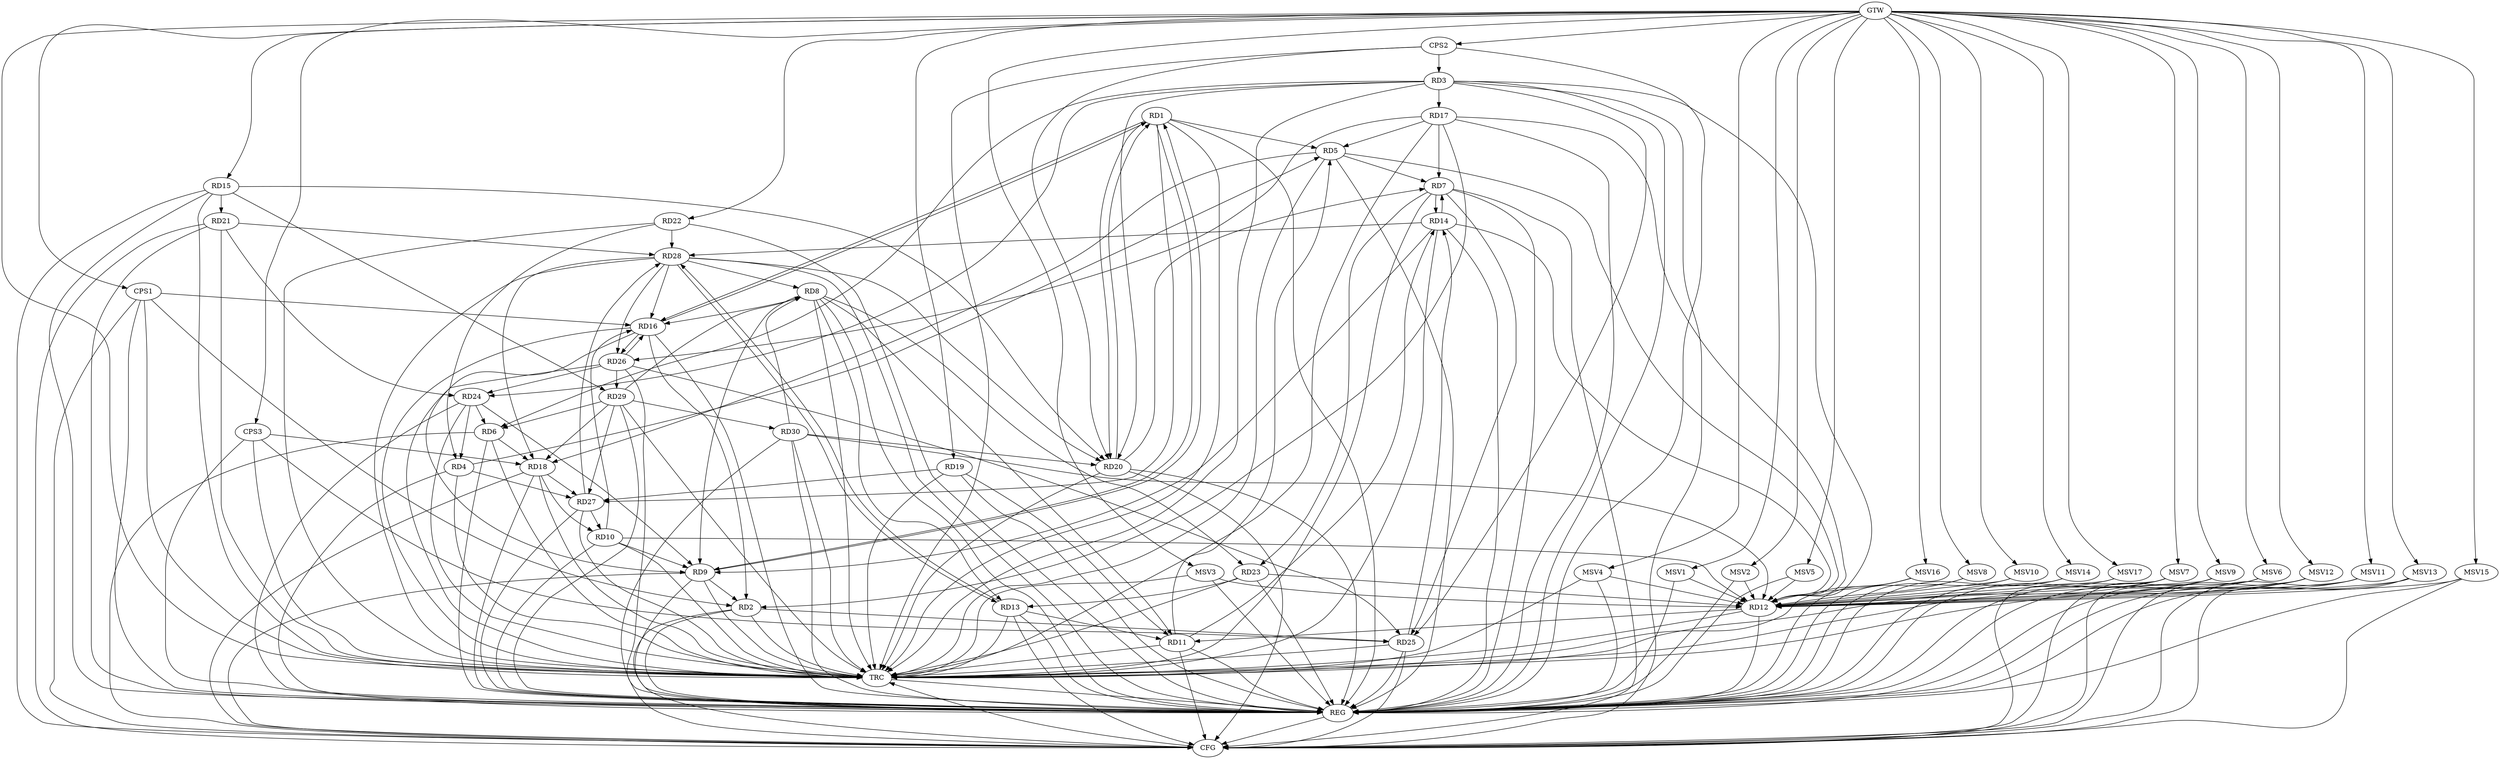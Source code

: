 strict digraph G {
  RD1 [ label="RD1" ];
  RD2 [ label="RD2" ];
  RD3 [ label="RD3" ];
  RD4 [ label="RD4" ];
  RD5 [ label="RD5" ];
  RD6 [ label="RD6" ];
  RD7 [ label="RD7" ];
  RD8 [ label="RD8" ];
  RD9 [ label="RD9" ];
  RD10 [ label="RD10" ];
  RD11 [ label="RD11" ];
  RD12 [ label="RD12" ];
  RD13 [ label="RD13" ];
  RD14 [ label="RD14" ];
  RD15 [ label="RD15" ];
  RD16 [ label="RD16" ];
  RD17 [ label="RD17" ];
  RD18 [ label="RD18" ];
  RD19 [ label="RD19" ];
  RD20 [ label="RD20" ];
  RD21 [ label="RD21" ];
  RD22 [ label="RD22" ];
  RD23 [ label="RD23" ];
  RD24 [ label="RD24" ];
  RD25 [ label="RD25" ];
  RD26 [ label="RD26" ];
  RD27 [ label="RD27" ];
  RD28 [ label="RD28" ];
  RD29 [ label="RD29" ];
  RD30 [ label="RD30" ];
  CPS1 [ label="CPS1" ];
  CPS2 [ label="CPS2" ];
  CPS3 [ label="CPS3" ];
  GTW [ label="GTW" ];
  REG [ label="REG" ];
  CFG [ label="CFG" ];
  TRC [ label="TRC" ];
  MSV1 [ label="MSV1" ];
  MSV2 [ label="MSV2" ];
  MSV3 [ label="MSV3" ];
  MSV4 [ label="MSV4" ];
  MSV5 [ label="MSV5" ];
  MSV6 [ label="MSV6" ];
  MSV7 [ label="MSV7" ];
  MSV8 [ label="MSV8" ];
  MSV9 [ label="MSV9" ];
  MSV10 [ label="MSV10" ];
  MSV11 [ label="MSV11" ];
  MSV12 [ label="MSV12" ];
  MSV13 [ label="MSV13" ];
  MSV14 [ label="MSV14" ];
  MSV15 [ label="MSV15" ];
  MSV16 [ label="MSV16" ];
  MSV17 [ label="MSV17" ];
  RD1 -> RD5;
  RD1 -> RD9;
  RD9 -> RD1;
  RD1 -> RD16;
  RD16 -> RD1;
  RD1 -> RD20;
  RD20 -> RD1;
  RD1 -> RD27;
  RD9 -> RD2;
  RD16 -> RD2;
  RD17 -> RD2;
  RD2 -> RD25;
  RD3 -> RD6;
  RD3 -> RD12;
  RD3 -> RD17;
  RD3 -> RD20;
  RD3 -> RD24;
  RD3 -> RD25;
  RD4 -> RD5;
  RD22 -> RD4;
  RD24 -> RD4;
  RD4 -> RD27;
  RD5 -> RD7;
  RD11 -> RD5;
  RD5 -> RD12;
  RD17 -> RD5;
  RD5 -> RD18;
  RD6 -> RD18;
  RD24 -> RD6;
  RD29 -> RD6;
  RD7 -> RD14;
  RD14 -> RD7;
  RD17 -> RD7;
  RD20 -> RD7;
  RD7 -> RD23;
  RD7 -> RD25;
  RD8 -> RD9;
  RD8 -> RD11;
  RD8 -> RD13;
  RD8 -> RD16;
  RD8 -> RD23;
  RD28 -> RD8;
  RD29 -> RD8;
  RD30 -> RD8;
  RD10 -> RD9;
  RD14 -> RD9;
  RD16 -> RD9;
  RD24 -> RD9;
  RD10 -> RD12;
  RD10 -> RD16;
  RD18 -> RD10;
  RD27 -> RD10;
  RD12 -> RD11;
  RD13 -> RD11;
  RD11 -> RD14;
  RD19 -> RD11;
  RD14 -> RD12;
  RD17 -> RD12;
  RD23 -> RD12;
  RD30 -> RD12;
  RD23 -> RD13;
  RD13 -> RD28;
  RD28 -> RD13;
  RD25 -> RD14;
  RD14 -> RD28;
  RD15 -> RD20;
  RD15 -> RD21;
  RD15 -> RD29;
  RD16 -> RD26;
  RD26 -> RD16;
  RD28 -> RD16;
  RD17 -> RD26;
  RD18 -> RD27;
  RD28 -> RD18;
  RD29 -> RD18;
  RD19 -> RD27;
  RD28 -> RD20;
  RD30 -> RD20;
  RD21 -> RD24;
  RD21 -> RD28;
  RD22 -> RD28;
  RD26 -> RD24;
  RD26 -> RD25;
  RD28 -> RD26;
  RD26 -> RD29;
  RD27 -> RD28;
  RD29 -> RD27;
  RD29 -> RD30;
  CPS1 -> RD2;
  CPS1 -> RD16;
  CPS2 -> RD3;
  CPS2 -> RD20;
  CPS3 -> RD18;
  CPS3 -> RD25;
  GTW -> RD15;
  GTW -> RD19;
  GTW -> RD22;
  GTW -> CPS1;
  GTW -> CPS2;
  GTW -> CPS3;
  RD1 -> REG;
  RD2 -> REG;
  RD3 -> REG;
  RD4 -> REG;
  RD5 -> REG;
  RD6 -> REG;
  RD7 -> REG;
  RD8 -> REG;
  RD9 -> REG;
  RD10 -> REG;
  RD11 -> REG;
  RD12 -> REG;
  RD13 -> REG;
  RD14 -> REG;
  RD15 -> REG;
  RD16 -> REG;
  RD17 -> REG;
  RD18 -> REG;
  RD19 -> REG;
  RD20 -> REG;
  RD21 -> REG;
  RD22 -> REG;
  RD23 -> REG;
  RD24 -> REG;
  RD25 -> REG;
  RD26 -> REG;
  RD27 -> REG;
  RD28 -> REG;
  RD29 -> REG;
  RD30 -> REG;
  CPS1 -> REG;
  CPS2 -> REG;
  CPS3 -> REG;
  RD11 -> CFG;
  RD3 -> CFG;
  RD15 -> CFG;
  RD18 -> CFG;
  RD6 -> CFG;
  RD13 -> CFG;
  RD7 -> CFG;
  RD21 -> CFG;
  RD9 -> CFG;
  RD25 -> CFG;
  RD20 -> CFG;
  CPS1 -> CFG;
  RD2 -> CFG;
  RD30 -> CFG;
  REG -> CFG;
  RD1 -> TRC;
  RD2 -> TRC;
  RD3 -> TRC;
  RD4 -> TRC;
  RD5 -> TRC;
  RD6 -> TRC;
  RD7 -> TRC;
  RD8 -> TRC;
  RD9 -> TRC;
  RD10 -> TRC;
  RD11 -> TRC;
  RD12 -> TRC;
  RD13 -> TRC;
  RD14 -> TRC;
  RD15 -> TRC;
  RD16 -> TRC;
  RD17 -> TRC;
  RD18 -> TRC;
  RD19 -> TRC;
  RD20 -> TRC;
  RD21 -> TRC;
  RD22 -> TRC;
  RD23 -> TRC;
  RD24 -> TRC;
  RD25 -> TRC;
  RD26 -> TRC;
  RD27 -> TRC;
  RD28 -> TRC;
  RD29 -> TRC;
  RD30 -> TRC;
  CPS1 -> TRC;
  CPS2 -> TRC;
  CPS3 -> TRC;
  GTW -> TRC;
  CFG -> TRC;
  TRC -> REG;
  MSV1 -> RD12;
  GTW -> MSV1;
  MSV1 -> REG;
  MSV2 -> RD12;
  MSV3 -> RD12;
  MSV4 -> RD12;
  MSV5 -> RD12;
  GTW -> MSV2;
  MSV2 -> REG;
  GTW -> MSV3;
  MSV3 -> REG;
  MSV3 -> TRC;
  GTW -> MSV4;
  MSV4 -> REG;
  MSV4 -> TRC;
  GTW -> MSV5;
  MSV5 -> REG;
  MSV6 -> RD12;
  MSV7 -> RD12;
  GTW -> MSV6;
  MSV6 -> REG;
  MSV6 -> CFG;
  GTW -> MSV7;
  MSV7 -> REG;
  MSV7 -> TRC;
  MSV7 -> CFG;
  MSV8 -> RD12;
  MSV9 -> RD12;
  GTW -> MSV8;
  MSV8 -> REG;
  GTW -> MSV9;
  MSV9 -> REG;
  MSV9 -> TRC;
  MSV9 -> CFG;
  MSV10 -> RD12;
  GTW -> MSV10;
  MSV10 -> REG;
  MSV11 -> RD12;
  GTW -> MSV11;
  MSV11 -> REG;
  MSV11 -> CFG;
  MSV12 -> RD12;
  MSV13 -> RD12;
  GTW -> MSV12;
  MSV12 -> REG;
  MSV12 -> TRC;
  MSV12 -> CFG;
  GTW -> MSV13;
  MSV13 -> REG;
  MSV13 -> CFG;
  MSV14 -> RD12;
  GTW -> MSV14;
  MSV14 -> REG;
  MSV15 -> RD12;
  MSV16 -> RD12;
  MSV17 -> RD12;
  GTW -> MSV15;
  MSV15 -> REG;
  MSV15 -> CFG;
  GTW -> MSV16;
  MSV16 -> REG;
  MSV16 -> TRC;
  GTW -> MSV17;
  MSV17 -> REG;
}
